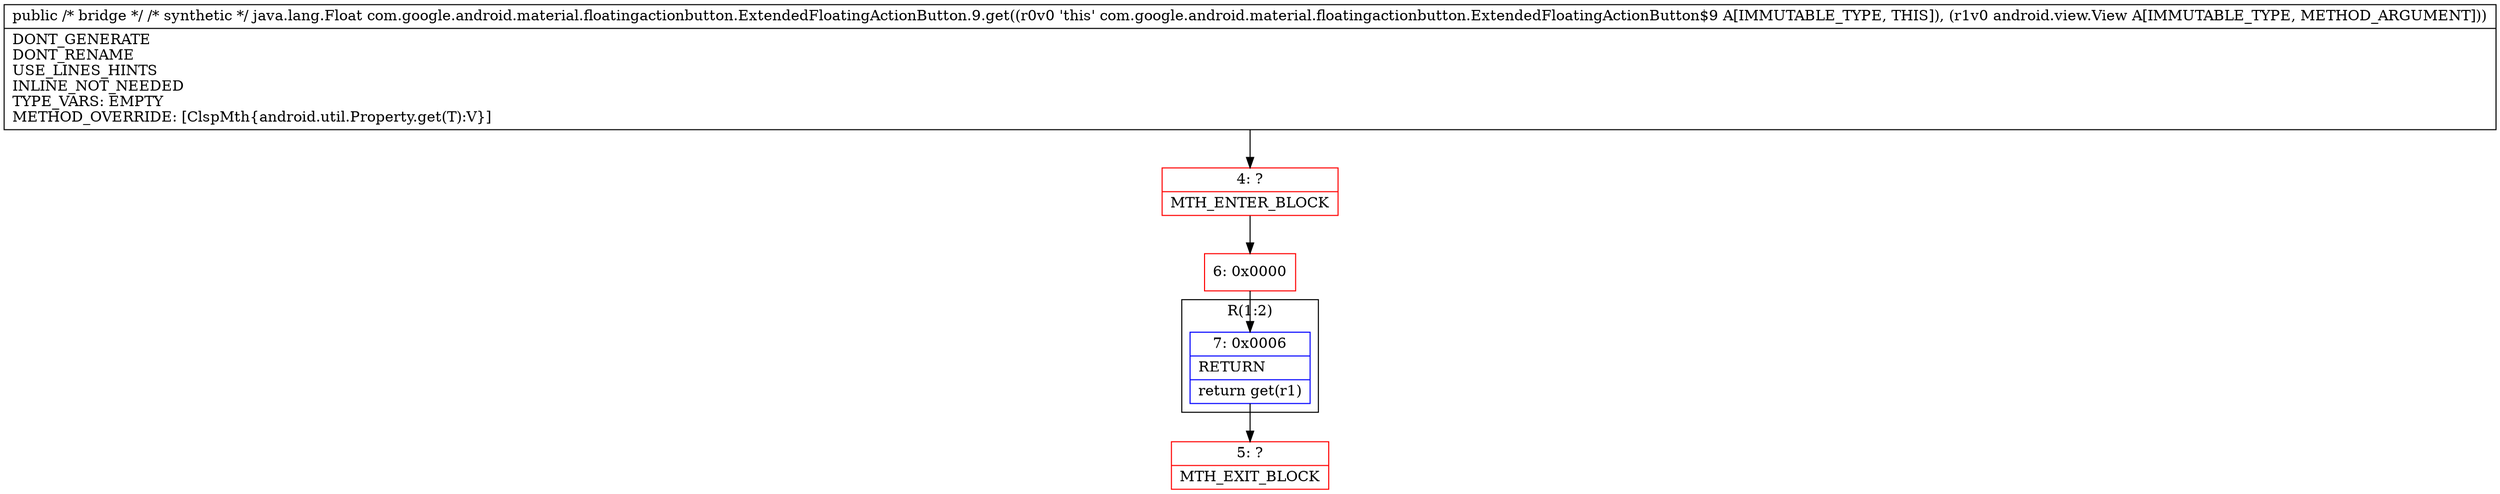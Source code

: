 digraph "CFG forcom.google.android.material.floatingactionbutton.ExtendedFloatingActionButton.9.get(Ljava\/lang\/Object;)Ljava\/lang\/Object;" {
subgraph cluster_Region_1289273273 {
label = "R(1:2)";
node [shape=record,color=blue];
Node_7 [shape=record,label="{7\:\ 0x0006|RETURN\l|return get(r1)\l}"];
}
Node_4 [shape=record,color=red,label="{4\:\ ?|MTH_ENTER_BLOCK\l}"];
Node_6 [shape=record,color=red,label="{6\:\ 0x0000}"];
Node_5 [shape=record,color=red,label="{5\:\ ?|MTH_EXIT_BLOCK\l}"];
MethodNode[shape=record,label="{public \/* bridge *\/ \/* synthetic *\/ java.lang.Float com.google.android.material.floatingactionbutton.ExtendedFloatingActionButton.9.get((r0v0 'this' com.google.android.material.floatingactionbutton.ExtendedFloatingActionButton$9 A[IMMUTABLE_TYPE, THIS]), (r1v0 android.view.View A[IMMUTABLE_TYPE, METHOD_ARGUMENT]))  | DONT_GENERATE\lDONT_RENAME\lUSE_LINES_HINTS\lINLINE_NOT_NEEDED\lTYPE_VARS: EMPTY\lMETHOD_OVERRIDE: [ClspMth\{android.util.Property.get(T):V\}]\l}"];
MethodNode -> Node_4;Node_7 -> Node_5;
Node_4 -> Node_6;
Node_6 -> Node_7;
}

